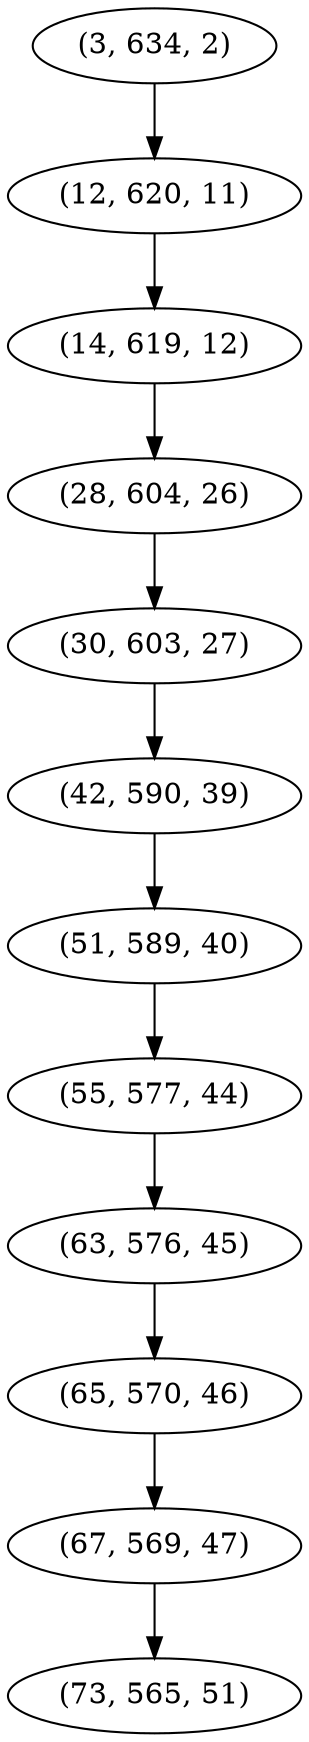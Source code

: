 digraph tree {
    "(3, 634, 2)";
    "(12, 620, 11)";
    "(14, 619, 12)";
    "(28, 604, 26)";
    "(30, 603, 27)";
    "(42, 590, 39)";
    "(51, 589, 40)";
    "(55, 577, 44)";
    "(63, 576, 45)";
    "(65, 570, 46)";
    "(67, 569, 47)";
    "(73, 565, 51)";
    "(3, 634, 2)" -> "(12, 620, 11)";
    "(12, 620, 11)" -> "(14, 619, 12)";
    "(14, 619, 12)" -> "(28, 604, 26)";
    "(28, 604, 26)" -> "(30, 603, 27)";
    "(30, 603, 27)" -> "(42, 590, 39)";
    "(42, 590, 39)" -> "(51, 589, 40)";
    "(51, 589, 40)" -> "(55, 577, 44)";
    "(55, 577, 44)" -> "(63, 576, 45)";
    "(63, 576, 45)" -> "(65, 570, 46)";
    "(65, 570, 46)" -> "(67, 569, 47)";
    "(67, 569, 47)" -> "(73, 565, 51)";
}
